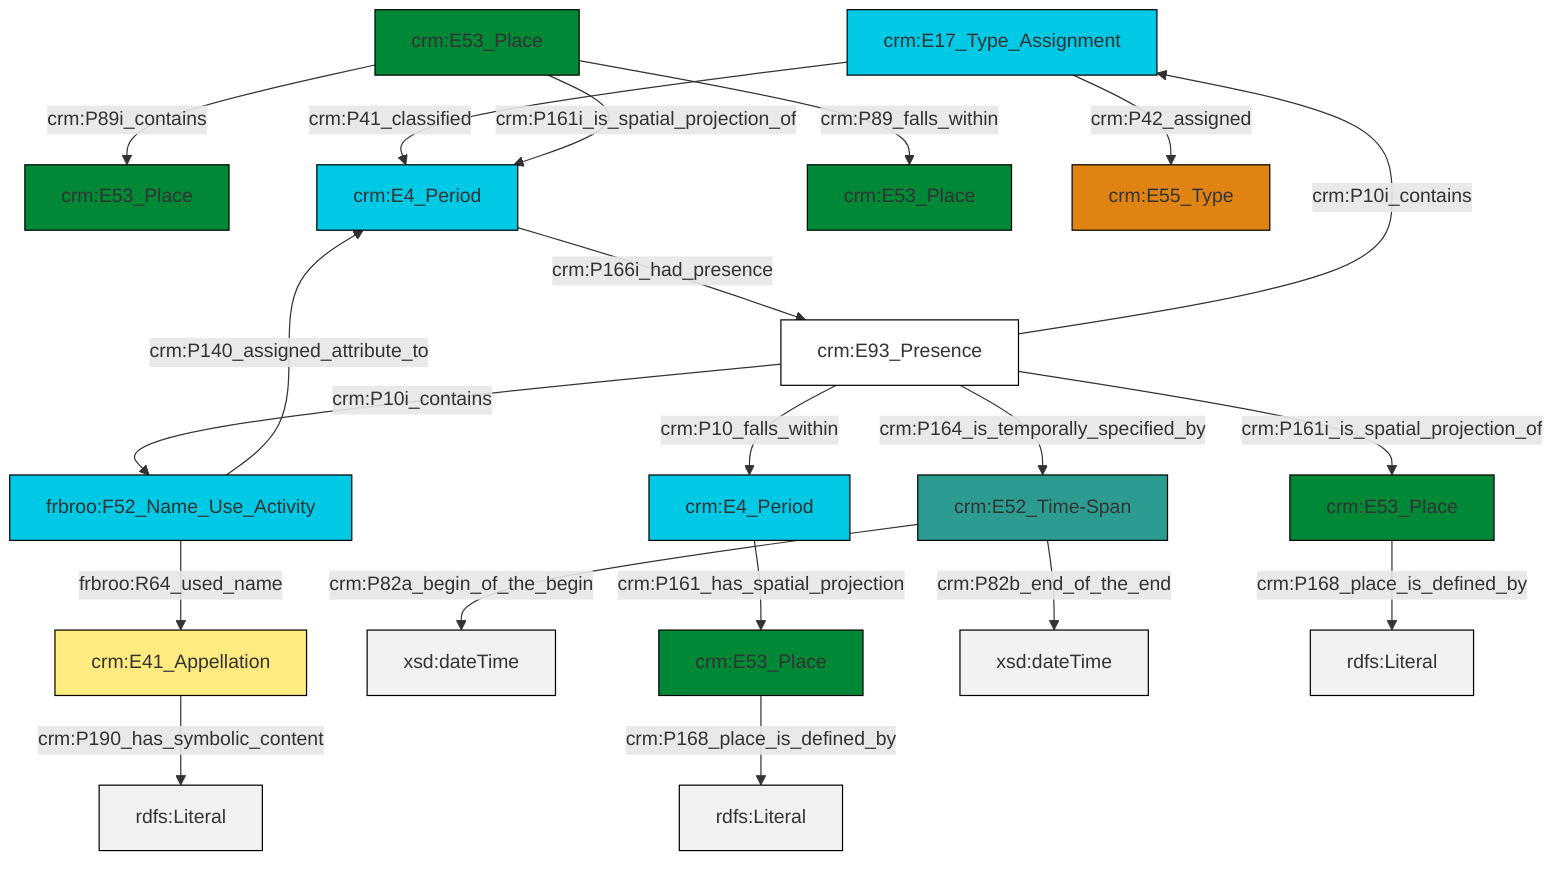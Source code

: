 graph TD
classDef Literal fill:#f2f2f2,stroke:#000000;
classDef CRM_Entity fill:#FFFFFF,stroke:#000000;
classDef Temporal_Entity fill:#00C9E6, stroke:#000000;
classDef Type fill:#E18312, stroke:#000000;
classDef Time-Span fill:#2C9C91, stroke:#000000;
classDef Appellation fill:#FFEB7F, stroke:#000000;
classDef Place fill:#008836, stroke:#000000;
classDef Persistent_Item fill:#B266B2, stroke:#000000;
classDef Conceptual_Object fill:#FFD700, stroke:#000000;
classDef Physical_Thing fill:#D2B48C, stroke:#000000;
classDef Actor fill:#f58aad, stroke:#000000;
classDef PC_Classes fill:#4ce600, stroke:#000000;
classDef Multi fill:#cccccc,stroke:#000000;

4["crm:E93_Presence"]:::CRM_Entity -->|crm:P10i_contains| 6["frbroo:F52_Name_Use_Activity"]:::Temporal_Entity
7["crm:E4_Period"]:::Temporal_Entity -->|crm:P166i_had_presence| 4["crm:E93_Presence"]:::CRM_Entity
9["crm:E41_Appellation"]:::Appellation -->|crm:P190_has_symbolic_content| 10[rdfs:Literal]:::Literal
11["crm:E53_Place"]:::Place -->|crm:P89i_contains| 0["crm:E53_Place"]:::Place
4["crm:E93_Presence"]:::CRM_Entity -->|crm:P10_falls_within| 12["crm:E4_Period"]:::Temporal_Entity
6["frbroo:F52_Name_Use_Activity"]:::Temporal_Entity -->|crm:P140_assigned_attribute_to| 7["crm:E4_Period"]:::Temporal_Entity
14["crm:E52_Time-Span"]:::Time-Span -->|crm:P82a_begin_of_the_begin| 15[xsd:dateTime]:::Literal
2["crm:E17_Type_Assignment"]:::Temporal_Entity -->|crm:P41_classified| 7["crm:E4_Period"]:::Temporal_Entity
12["crm:E4_Period"]:::Temporal_Entity -->|crm:P161_has_spatial_projection| 16["crm:E53_Place"]:::Place
4["crm:E93_Presence"]:::CRM_Entity -->|crm:P164_is_temporally_specified_by| 14["crm:E52_Time-Span"]:::Time-Span
11["crm:E53_Place"]:::Place -->|crm:P89_falls_within| 20["crm:E53_Place"]:::Place
14["crm:E52_Time-Span"]:::Time-Span -->|crm:P82b_end_of_the_end| 24[xsd:dateTime]:::Literal
16["crm:E53_Place"]:::Place -->|crm:P168_place_is_defined_by| 25[rdfs:Literal]:::Literal
11["crm:E53_Place"]:::Place -->|crm:P161i_is_spatial_projection_of| 7["crm:E4_Period"]:::Temporal_Entity
4["crm:E93_Presence"]:::CRM_Entity -->|crm:P10i_contains| 2["crm:E17_Type_Assignment"]:::Temporal_Entity
4["crm:E93_Presence"]:::CRM_Entity -->|crm:P161i_is_spatial_projection_of| 26["crm:E53_Place"]:::Place
6["frbroo:F52_Name_Use_Activity"]:::Temporal_Entity -->|frbroo:R64_used_name| 9["crm:E41_Appellation"]:::Appellation
2["crm:E17_Type_Assignment"]:::Temporal_Entity -->|crm:P42_assigned| 22["crm:E55_Type"]:::Type
26["crm:E53_Place"]:::Place -->|crm:P168_place_is_defined_by| 28[rdfs:Literal]:::Literal